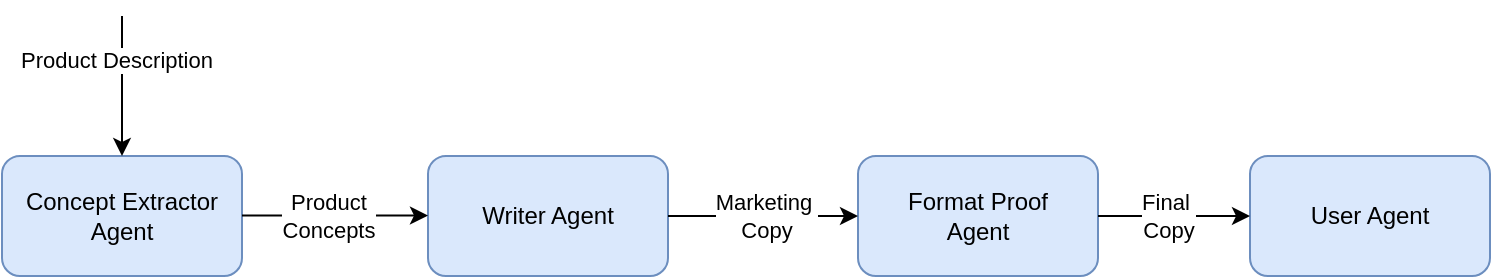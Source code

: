 <mxfile version="25.0.3">
  <diagram name="Page-1" id="J3B7wUMKLXaSRlGf0apQ">
    <mxGraphModel dx="436" dy="1180" grid="0" gridSize="10" guides="1" tooltips="1" connect="1" arrows="1" fold="1" page="0" pageScale="1" pageWidth="2050" pageHeight="2000" math="0" shadow="0">
      <root>
        <mxCell id="0" />
        <mxCell id="1" parent="0" />
        <mxCell id="sqq-OtPLxvXwgYRML6Fe-1" value="Concept&amp;nbsp;&lt;span style=&quot;background-color: initial;&quot;&gt;Extractor&lt;/span&gt;&lt;div&gt;&lt;span style=&quot;background-color: initial;&quot;&gt;Agent&lt;/span&gt;&lt;/div&gt;" style="rounded=1;whiteSpace=wrap;html=1;fillColor=#dae8fc;strokeColor=#6c8ebf;" vertex="1" parent="1">
          <mxGeometry x="592" y="394" width="120" height="60" as="geometry" />
        </mxCell>
        <mxCell id="sqq-OtPLxvXwgYRML6Fe-2" value="&lt;div&gt;Writer Agent&lt;/div&gt;" style="rounded=1;whiteSpace=wrap;html=1;fillColor=#dae8fc;strokeColor=#6c8ebf;" vertex="1" parent="1">
          <mxGeometry x="805" y="394" width="120" height="60" as="geometry" />
        </mxCell>
        <mxCell id="sqq-OtPLxvXwgYRML6Fe-3" value="&lt;div&gt;Format&amp;nbsp;&lt;span style=&quot;background-color: initial;&quot;&gt;Proof&lt;/span&gt;&lt;/div&gt;&lt;div&gt;&lt;span style=&quot;background-color: initial;&quot;&gt;Agent&lt;/span&gt;&lt;/div&gt;" style="rounded=1;whiteSpace=wrap;html=1;fillColor=#dae8fc;strokeColor=#6c8ebf;" vertex="1" parent="1">
          <mxGeometry x="1020" y="394" width="120" height="60" as="geometry" />
        </mxCell>
        <mxCell id="sqq-OtPLxvXwgYRML6Fe-4" value="&lt;div&gt;User Agent&lt;/div&gt;" style="rounded=1;whiteSpace=wrap;html=1;fillColor=#dae8fc;strokeColor=#6c8ebf;" vertex="1" parent="1">
          <mxGeometry x="1216" y="394" width="120" height="60" as="geometry" />
        </mxCell>
        <mxCell id="sqq-OtPLxvXwgYRML6Fe-5" value="" style="endArrow=classic;html=1;rounded=0;exitX=1;exitY=0.5;exitDx=0;exitDy=0;entryX=0;entryY=0.5;entryDx=0;entryDy=0;" edge="1" parent="1">
          <mxGeometry width="50" height="50" relative="1" as="geometry">
            <mxPoint x="712" y="423.75" as="sourcePoint" />
            <mxPoint x="805" y="423.75" as="targetPoint" />
          </mxGeometry>
        </mxCell>
        <mxCell id="sqq-OtPLxvXwgYRML6Fe-11" value="Product&lt;div&gt;Concepts&lt;/div&gt;" style="edgeLabel;html=1;align=center;verticalAlign=middle;resizable=0;points=[];" vertex="1" connectable="0" parent="sqq-OtPLxvXwgYRML6Fe-5">
          <mxGeometry x="0.183" y="1" relative="1" as="geometry">
            <mxPoint x="-12" y="1" as="offset" />
          </mxGeometry>
        </mxCell>
        <mxCell id="sqq-OtPLxvXwgYRML6Fe-6" value="" style="endArrow=classic;html=1;rounded=0;exitX=1;exitY=0.5;exitDx=0;exitDy=0;entryX=0;entryY=0.5;entryDx=0;entryDy=0;" edge="1" parent="1" source="sqq-OtPLxvXwgYRML6Fe-2" target="sqq-OtPLxvXwgYRML6Fe-3">
          <mxGeometry width="50" height="50" relative="1" as="geometry">
            <mxPoint x="891" y="420" as="sourcePoint" />
            <mxPoint x="941" y="370" as="targetPoint" />
          </mxGeometry>
        </mxCell>
        <mxCell id="sqq-OtPLxvXwgYRML6Fe-13" value="Marketing&amp;nbsp;&lt;div&gt;Copy&lt;/div&gt;" style="edgeLabel;html=1;align=center;verticalAlign=middle;resizable=0;points=[];" vertex="1" connectable="0" parent="sqq-OtPLxvXwgYRML6Fe-6">
          <mxGeometry x="-0.308" relative="1" as="geometry">
            <mxPoint x="16" as="offset" />
          </mxGeometry>
        </mxCell>
        <mxCell id="sqq-OtPLxvXwgYRML6Fe-7" value="" style="endArrow=classic;html=1;rounded=0;entryX=0;entryY=0.5;entryDx=0;entryDy=0;exitX=1;exitY=0.5;exitDx=0;exitDy=0;" edge="1" parent="1" source="sqq-OtPLxvXwgYRML6Fe-3" target="sqq-OtPLxvXwgYRML6Fe-4">
          <mxGeometry width="50" height="50" relative="1" as="geometry">
            <mxPoint x="1076" y="429" as="sourcePoint" />
            <mxPoint x="1132" y="423.5" as="targetPoint" />
          </mxGeometry>
        </mxCell>
        <mxCell id="sqq-OtPLxvXwgYRML6Fe-14" value="Final&amp;nbsp;&lt;div&gt;Copy&lt;/div&gt;" style="edgeLabel;html=1;align=center;verticalAlign=middle;resizable=0;points=[];" vertex="1" connectable="0" parent="sqq-OtPLxvXwgYRML6Fe-7">
          <mxGeometry x="-0.426" y="1" relative="1" as="geometry">
            <mxPoint x="13" y="1" as="offset" />
          </mxGeometry>
        </mxCell>
        <mxCell id="sqq-OtPLxvXwgYRML6Fe-9" value="" style="endArrow=classic;html=1;rounded=0;entryX=0.5;entryY=0;entryDx=0;entryDy=0;" edge="1" parent="1" target="sqq-OtPLxvXwgYRML6Fe-1">
          <mxGeometry width="50" height="50" relative="1" as="geometry">
            <mxPoint x="652" y="324" as="sourcePoint" />
            <mxPoint x="671" y="350" as="targetPoint" />
          </mxGeometry>
        </mxCell>
        <mxCell id="sqq-OtPLxvXwgYRML6Fe-15" value="Product Description" style="edgeLabel;html=1;align=center;verticalAlign=middle;resizable=0;points=[];" vertex="1" connectable="0" parent="sqq-OtPLxvXwgYRML6Fe-9">
          <mxGeometry x="-0.366" y="-3" relative="1" as="geometry">
            <mxPoint as="offset" />
          </mxGeometry>
        </mxCell>
      </root>
    </mxGraphModel>
  </diagram>
</mxfile>
